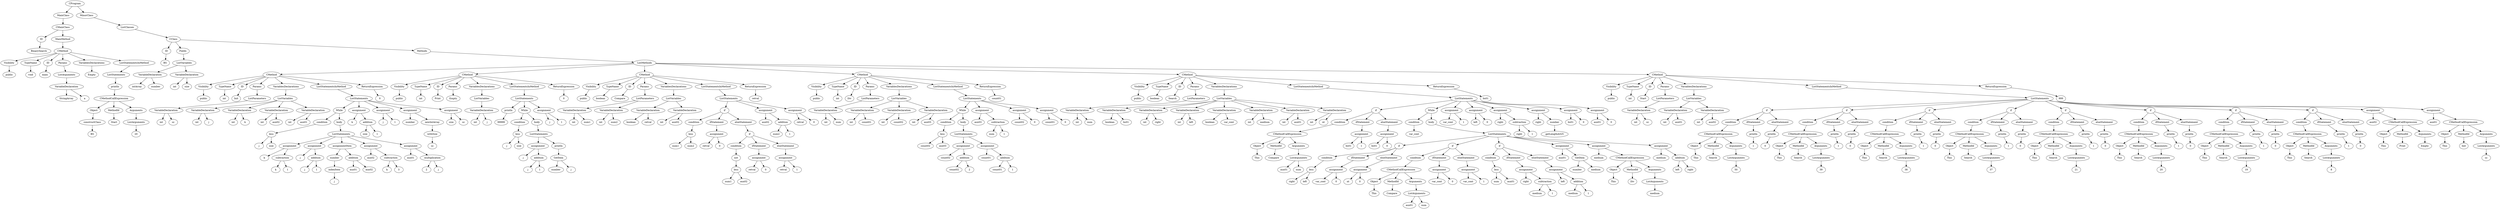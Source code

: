 digraph task1 {
	{CProgramA1[label="CProgram"]} -> {MainClassA1[label="MainClass"]} -> {CMainClassA2[label="CMainClass"]} -> {IDA2[label="ID"]} -> {A3[label="BinarySearch"]};
	{CMainClassA2[label="CMainClass"]} -> {MainMethodA2[label="MainMethod"]} -> {CMethodA4[label="CMethod"]} -> {VisibilityA4[label="Visibility"]} -> {publicA4[label="public"]};
	{CMethodA4[label="CMethod"]} -> {TypeNameA4[label="TypeName"]} -> {voidA4[label="void"]};
	{CMethodA4[label="CMethod"]} -> {IDA4[label="ID"]} -> {A5[label="main"]};
	{CMethodA4[label="CMethod"]} -> {ParamsA4[label="Params"]} -> {ListA6[label="ListArguments"]} -> {VariableDeclarationA7[label="VariableDeclaration"]} -> {StringArrayA8[label="StringArray"]};
	{VariableDeclarationA7[label="VariableDeclaration"]} -> {aA9[label="a"]};
	{CMethodA4[label="CMethod"]} -> {VariablesDeclarationsA4[label="VariablesDeclarations"]} -> {EmptyA10[label="Empty"]};
	{CMethodA4[label="CMethod"]} -> {ListStatementsInMethodA4[label="ListStatementsInMethod"]} -> {ListA11[label="ListStatements"]} -> {printlnA12[label="println"]} -> {CMethodCallExpressionA13[label="CMethodCallExpression"]} -> {ObjectA13[label="Object"]} -> {constructClassA14[label="constructClass"]} -> {BSA14[label="BS"]};
	{CMethodCallExpressionA13[label="CMethodCallExpression"]} -> {MethodIdA13[label="MethodId"]} -> {A15[label="Start"]};
	{CMethodCallExpressionA13[label="CMethodCallExpression"]} -> {ArgumentsA13[label="Arguments"]} -> {ListA16[label="ListArguments"]} -> {NumberA17[label="20"]};
	{CProgramA1[label="CProgram"]} -> {MinorClassA1[label="MinorClass"]} -> {ListA18[label="ListClasses"]} -> {CClassA19[label="CClass"]} -> {IDA19[label="ID"]} -> {A20[label="BS"]};
	{CClassA19[label="CClass"]} -> {FieldsA19[label="Fields"]} -> {ListA21[label="ListVariables"]} -> {VariableDeclarationA22[label="VariableDeclaration"]} -> {intArrayA23[label="intArray"]};
	{VariableDeclarationA22[label="VariableDeclaration"]} -> {numberA24[label="number"]};
	{ListA21[label="ListVariables"]} -> {VariableDeclarationA25[label="VariableDeclaration"]} -> {intA26[label="int"]};
	{VariableDeclarationA25[label="VariableDeclaration"]} -> {sizeA27[label="size"]};
	{CClassA19[label="CClass"]} -> {MethodsA19[label="Methods"]} -> {ListA28[label="ListMethods"]} -> {CMethodA29[label="CMethod"]} -> {VisibilityA29[label="Visibility"]} -> {publicA29[label="public"]};
	{CMethodA29[label="CMethod"]} -> {TypeNameA29[label="TypeName"]} -> {intA29[label="int"]};
	{CMethodA29[label="CMethod"]} -> {IDA29[label="ID"]} -> {A30[label="Init"]};
	{CMethodA29[label="CMethod"]} -> {ParamsA29[label="Params"]} -> {ListA31[label="ListParameters"]} -> {VariableDeclarationA32[label="VariableDeclaration"]} -> {intA33[label="int"]};
	{VariableDeclarationA32[label="VariableDeclaration"]} -> {szA34[label="sz"]};
	{CMethodA29[label="CMethod"]} -> {VariablesDeclarationsA29[label="VariablesDeclarations"]} -> {ListA35[label="ListVariables"]} -> {VariableDeclarationA36[label="VariableDeclaration"]} -> {intA37[label="int"]};
	{VariableDeclarationA36[label="VariableDeclaration"]} -> {jA38[label="j"]};
	{ListA35[label="ListVariables"]} -> {VariableDeclarationA39[label="VariableDeclaration"]} -> {intA40[label="int"]};
	{VariableDeclarationA39[label="VariableDeclaration"]} -> {kA41[label="k"]};
	{ListA35[label="ListVariables"]} -> {VariableDeclarationA42[label="VariableDeclaration"]} -> {intA43[label="int"]};
	{VariableDeclarationA42[label="VariableDeclaration"]} -> {aux02A44[label="aux02"]};
	{ListA35[label="ListVariables"]} -> {VariableDeclarationA45[label="VariableDeclaration"]} -> {intA46[label="int"]};
	{VariableDeclarationA45[label="VariableDeclaration"]} -> {aux01A47[label="aux01"]};
	{CMethodA29[label="CMethod"]} -> {ListStatementsInMethodA29[label="ListStatementsInMethod"]} -> {ListA48[label="ListStatements"]} -> {WhileA49[label="While"]} -> {conditionA49[label="condition"]} -> {lessA50[label="less"]} -> {A51[label="j"]};
	{lessA50[label="less"]} -> {A52[label="size"]};
	{WhileA49[label="While"]} -> {bodyA49[label="body"]} -> {ListA53[label="ListStatements"]} -> {assignmentA54[label="assignment"]} -> {A55[label="k"]};
	{assignmentA54[label="assignment"]} -> {subtractionA56[label="subtraction"]} -> {A57[label="k"]};
	{subtractionA56[label="subtraction"]} -> {NumberA58[label="1"]};
	{ListA53[label="ListStatements"]} -> {assignmentA59[label="assignment"]} -> {A60[label="j"]};
	{assignmentA59[label="assignment"]} -> {additionA61[label="addition"]} -> {A62[label="j"]};
	{additionA61[label="addition"]} -> {NumberA63[label="1"]};
	{ListA53[label="ListStatements"]} -> {assignmentItemA64[label="assignmentItem"]} -> {A65[label="number"]} -> {indexItemA64[label="indexItem"]} -> {A66[label="j"]};
	{assignmentItemA64[label="assignmentItem"]} -> {additionA67[label="addition"]} -> {A68[label="aux01"]};
	{additionA67[label="addition"]} -> {A69[label="aux02"]};
	{ListA53[label="ListStatements"]} -> {assignmentA70[label="assignment"]} -> {A71[label="aux02"]};
	{assignmentA70[label="assignment"]} -> {subtractionA72[label="subtraction"]} -> {A73[label="k"]};
	{subtractionA72[label="subtraction"]} -> {NumberA74[label="3"]};
	{ListA53[label="ListStatements"]} -> {assignmentA75[label="assignment"]} -> {A76[label="aux01"]};
	{assignmentA75[label="assignment"]} -> {multiplicationA77[label="multiplication"]} -> {NumberA78[label="2"]};
	{multiplicationA77[label="multiplication"]} -> {A79[label="j"]};
	{ListA48[label="ListStatements"]} -> {assignmentA80[label="assignment"]} -> {A81[label="k"]};
	{assignmentA80[label="assignment"]} -> {additionA82[label="addition"]} -> {A83[label="size"]};
	{additionA82[label="addition"]} -> {NumberA84[label="1"]};
	{ListA48[label="ListStatements"]} -> {assignmentA85[label="assignment"]} -> {A86[label="j"]};
	{assignmentA85[label="assignment"]} -> {NumberA87[label="1"]};
	{ListA48[label="ListStatements"]} -> {assignmentA88[label="assignment"]} -> {A89[label="number"]};
	{assignmentA88[label="assignment"]} -> {newIntArrayA90[label="newIntArray"]} -> {withSizeA90[label="withSize"]} -> {A91[label="sz"]};
	{ListA48[label="ListStatements"]} -> {assignmentA92[label="assignment"]} -> {A93[label="size"]};
	{assignmentA92[label="assignment"]} -> {A94[label="sz"]};
	{CMethodA29[label="CMethod"]} -> {ReturnExpressionA29[label="ReturnExpression"]} -> {NumberA95[label="0"]};
	{ListA28[label="ListMethods"]} -> {CMethodA96[label="CMethod"]} -> {VisibilityA96[label="Visibility"]} -> {publicA96[label="public"]};
	{CMethodA96[label="CMethod"]} -> {TypeNameA96[label="TypeName"]} -> {intA96[label="int"]};
	{CMethodA96[label="CMethod"]} -> {IDA96[label="ID"]} -> {A97[label="Print"]};
	{CMethodA96[label="CMethod"]} -> {ParamsA96[label="Params"]} -> {EmptyA98[label="Empty"]};
	{CMethodA96[label="CMethod"]} -> {VariablesDeclarationsA96[label="VariablesDeclarations"]} -> {ListA99[label="ListVariables"]} -> {VariableDeclarationA100[label="VariableDeclaration"]} -> {intA101[label="int"]};
	{VariableDeclarationA100[label="VariableDeclaration"]} -> {jA102[label="j"]};
	{CMethodA96[label="CMethod"]} -> {ListStatementsInMethodA96[label="ListStatementsInMethod"]} -> {ListA103[label="ListStatements"]} -> {printlnA104[label="println"]} -> {NumberA105[label="99999"]};
	{ListA103[label="ListStatements"]} -> {WhileA106[label="While"]} -> {conditionA106[label="condition"]} -> {lessA107[label="less"]} -> {A108[label="j"]};
	{lessA107[label="less"]} -> {A109[label="size"]};
	{WhileA106[label="While"]} -> {bodyA106[label="body"]} -> {ListA110[label="ListStatements"]} -> {assignmentA111[label="assignment"]} -> {A112[label="j"]};
	{assignmentA111[label="assignment"]} -> {additionA113[label="addition"]} -> {A114[label="j"]};
	{additionA113[label="addition"]} -> {NumberA115[label="1"]};
	{ListA110[label="ListStatements"]} -> {printlnA116[label="println"]} -> {GetItemA117[label="GetItem"]} -> {A118[label="number"]};
	{GetItemA117[label="GetItem"]} -> {A119[label="j"]};
	{ListA103[label="ListStatements"]} -> {assignmentA120[label="assignment"]} -> {A121[label="j"]};
	{assignmentA120[label="assignment"]} -> {NumberA122[label="1"]};
	{CMethodA96[label="CMethod"]} -> {ReturnExpressionA96[label="ReturnExpression"]} -> {NumberA123[label="0"]};
	{ListA28[label="ListMethods"]} -> {CMethodA124[label="CMethod"]} -> {VisibilityA124[label="Visibility"]} -> {publicA124[label="public"]};
	{CMethodA124[label="CMethod"]} -> {TypeNameA124[label="TypeName"]} -> {booleanA124[label="boolean"]};
	{CMethodA124[label="CMethod"]} -> {IDA124[label="ID"]} -> {A125[label="Compare"]};
	{CMethodA124[label="CMethod"]} -> {ParamsA124[label="Params"]} -> {ListA126[label="ListParameters"]} -> {VariableDeclarationA127[label="VariableDeclaration"]} -> {intA128[label="int"]};
	{VariableDeclarationA127[label="VariableDeclaration"]} -> {num1A129[label="num1"]};
	{ListA126[label="ListParameters"]} -> {VariableDeclarationA130[label="VariableDeclaration"]} -> {intA131[label="int"]};
	{VariableDeclarationA130[label="VariableDeclaration"]} -> {num2A132[label="num2"]};
	{CMethodA124[label="CMethod"]} -> {VariablesDeclarationsA124[label="VariablesDeclarations"]} -> {ListA133[label="ListVariables"]} -> {VariableDeclarationA134[label="VariableDeclaration"]} -> {booleanA135[label="boolean"]};
	{VariableDeclarationA134[label="VariableDeclaration"]} -> {retvalA136[label="retval"]};
	{ListA133[label="ListVariables"]} -> {VariableDeclarationA137[label="VariableDeclaration"]} -> {intA138[label="int"]};
	{VariableDeclarationA137[label="VariableDeclaration"]} -> {aux02A139[label="aux02"]};
	{CMethodA124[label="CMethod"]} -> {ListStatementsInMethodA124[label="ListStatementsInMethod"]} -> {ListA140[label="ListStatements"]} -> {ifA141[label="if"]} -> {conditionA141[label="condition"]} -> {lessA142[label="less"]} -> {A143[label="num1"]};
	{lessA142[label="less"]} -> {A144[label="num2"]};
	{ifA141[label="if"]} -> {ifStatementA141[label="ifStatement"]} -> {assignmentA145[label="assignment"]} -> {A146[label="retval"]};
	{assignmentA145[label="assignment"]} -> {BoolA147[label="0"]};
	{ifA141[label="if"]} -> {elseStatementA141[label="elseStatement"]} -> {ifA148[label="if"]} -> {conditionA148[label="condition"]} -> {notA149[label="not"]} -> {lessA150[label="less"]} -> {A151[label="num1"]};
	{lessA150[label="less"]} -> {A152[label="aux02"]};
	{ifA148[label="if"]} -> {ifStatementA148[label="ifStatement"]} -> {assignmentA153[label="assignment"]} -> {A154[label="retval"]};
	{assignmentA153[label="assignment"]} -> {BoolA155[label="0"]};
	{ifA148[label="if"]} -> {elseStatementA148[label="elseStatement"]} -> {assignmentA156[label="assignment"]} -> {A157[label="retval"]};
	{assignmentA156[label="assignment"]} -> {BoolA158[label="1"]};
	{ListA140[label="ListStatements"]} -> {assignmentA159[label="assignment"]} -> {A160[label="aux02"]};
	{assignmentA159[label="assignment"]} -> {additionA161[label="addition"]} -> {A162[label="num2"]};
	{additionA161[label="addition"]} -> {NumberA163[label="1"]};
	{ListA140[label="ListStatements"]} -> {assignmentA164[label="assignment"]} -> {A165[label="retval"]};
	{assignmentA164[label="assignment"]} -> {BoolA166[label="0"]};
	{CMethodA124[label="CMethod"]} -> {ReturnExpressionA124[label="ReturnExpression"]} -> {A167[label="retval"]};
	{ListA28[label="ListMethods"]} -> {CMethodA168[label="CMethod"]} -> {VisibilityA168[label="Visibility"]} -> {publicA168[label="public"]};
	{CMethodA168[label="CMethod"]} -> {TypeNameA168[label="TypeName"]} -> {intA168[label="int"]};
	{CMethodA168[label="CMethod"]} -> {IDA168[label="ID"]} -> {A169[label="Div"]};
	{CMethodA168[label="CMethod"]} -> {ParamsA168[label="Params"]} -> {ListA170[label="ListParameters"]} -> {VariableDeclarationA171[label="VariableDeclaration"]} -> {intA172[label="int"]};
	{VariableDeclarationA171[label="VariableDeclaration"]} -> {numA173[label="num"]};
	{CMethodA168[label="CMethod"]} -> {VariablesDeclarationsA168[label="VariablesDeclarations"]} -> {ListA174[label="ListVariables"]} -> {VariableDeclarationA175[label="VariableDeclaration"]} -> {intA176[label="int"]};
	{VariableDeclarationA175[label="VariableDeclaration"]} -> {count01A177[label="count01"]};
	{ListA174[label="ListVariables"]} -> {VariableDeclarationA178[label="VariableDeclaration"]} -> {intA179[label="int"]};
	{VariableDeclarationA178[label="VariableDeclaration"]} -> {count02A180[label="count02"]};
	{ListA174[label="ListVariables"]} -> {VariableDeclarationA181[label="VariableDeclaration"]} -> {intA182[label="int"]};
	{VariableDeclarationA181[label="VariableDeclaration"]} -> {aux03A183[label="aux03"]};
	{CMethodA168[label="CMethod"]} -> {ListStatementsInMethodA168[label="ListStatementsInMethod"]} -> {ListA184[label="ListStatements"]} -> {WhileA185[label="While"]} -> {conditionA185[label="condition"]} -> {lessA186[label="less"]} -> {A187[label="count02"]};
	{lessA186[label="less"]} -> {A188[label="aux03"]};
	{WhileA185[label="While"]} -> {bodyA185[label="body"]} -> {ListA189[label="ListStatements"]} -> {assignmentA190[label="assignment"]} -> {A191[label="count02"]};
	{assignmentA190[label="assignment"]} -> {additionA192[label="addition"]} -> {A193[label="count02"]};
	{additionA192[label="addition"]} -> {NumberA194[label="2"]};
	{ListA189[label="ListStatements"]} -> {assignmentA195[label="assignment"]} -> {A196[label="count01"]};
	{assignmentA195[label="assignment"]} -> {additionA197[label="addition"]} -> {A198[label="count01"]};
	{additionA197[label="addition"]} -> {NumberA199[label="1"]};
	{ListA184[label="ListStatements"]} -> {assignmentA200[label="assignment"]} -> {A201[label="aux03"]};
	{assignmentA200[label="assignment"]} -> {subtractionA202[label="subtraction"]} -> {A203[label="num"]};
	{subtractionA202[label="subtraction"]} -> {NumberA204[label="1"]};
	{ListA184[label="ListStatements"]} -> {assignmentA205[label="assignment"]} -> {A206[label="count02"]};
	{assignmentA205[label="assignment"]} -> {NumberA207[label="0"]};
	{ListA184[label="ListStatements"]} -> {assignmentA208[label="assignment"]} -> {A209[label="count01"]};
	{assignmentA208[label="assignment"]} -> {NumberA210[label="0"]};
	{CMethodA168[label="CMethod"]} -> {ReturnExpressionA168[label="ReturnExpression"]} -> {A211[label="count01"]};
	{ListA28[label="ListMethods"]} -> {CMethodA212[label="CMethod"]} -> {VisibilityA212[label="Visibility"]} -> {publicA212[label="public"]};
	{CMethodA212[label="CMethod"]} -> {TypeNameA212[label="TypeName"]} -> {booleanA212[label="boolean"]};
	{CMethodA212[label="CMethod"]} -> {IDA212[label="ID"]} -> {A213[label="Search"]};
	{CMethodA212[label="CMethod"]} -> {ParamsA212[label="Params"]} -> {ListA214[label="ListParameters"]} -> {VariableDeclarationA215[label="VariableDeclaration"]} -> {intA216[label="int"]};
	{VariableDeclarationA215[label="VariableDeclaration"]} -> {numA217[label="num"]};
	{CMethodA212[label="CMethod"]} -> {VariablesDeclarationsA212[label="VariablesDeclarations"]} -> {ListA218[label="ListVariables"]} -> {VariableDeclarationA219[label="VariableDeclaration"]} -> {booleanA220[label="boolean"]};
	{VariableDeclarationA219[label="VariableDeclaration"]} -> {bs01A221[label="bs01"]};
	{ListA218[label="ListVariables"]} -> {VariableDeclarationA222[label="VariableDeclaration"]} -> {intA223[label="int"]};
	{VariableDeclarationA222[label="VariableDeclaration"]} -> {rightA224[label="right"]};
	{ListA218[label="ListVariables"]} -> {VariableDeclarationA225[label="VariableDeclaration"]} -> {intA226[label="int"]};
	{VariableDeclarationA225[label="VariableDeclaration"]} -> {leftA227[label="left"]};
	{ListA218[label="ListVariables"]} -> {VariableDeclarationA228[label="VariableDeclaration"]} -> {booleanA229[label="boolean"]};
	{VariableDeclarationA228[label="VariableDeclaration"]} -> {var_contA230[label="var_cont"]};
	{ListA218[label="ListVariables"]} -> {VariableDeclarationA231[label="VariableDeclaration"]} -> {intA232[label="int"]};
	{VariableDeclarationA231[label="VariableDeclaration"]} -> {mediumA233[label="medium"]};
	{ListA218[label="ListVariables"]} -> {VariableDeclarationA234[label="VariableDeclaration"]} -> {intA235[label="int"]};
	{VariableDeclarationA234[label="VariableDeclaration"]} -> {aux01A236[label="aux01"]};
	{ListA218[label="ListVariables"]} -> {VariableDeclarationA237[label="VariableDeclaration"]} -> {intA238[label="int"]};
	{VariableDeclarationA237[label="VariableDeclaration"]} -> {ntA239[label="nt"]};
	{CMethodA212[label="CMethod"]} -> {ListStatementsInMethodA212[label="ListStatementsInMethod"]} -> {ListA240[label="ListStatements"]} -> {ifA241[label="if"]} -> {conditionA241[label="condition"]} -> {CMethodCallExpressionA242[label="CMethodCallExpression"]} -> {ObjectA242[label="Object"]} -> {ThisA243[label="This"]};
	{CMethodCallExpressionA242[label="CMethodCallExpression"]} -> {MethodIdA242[label="MethodId"]} -> {A244[label="Compare"]};
	{CMethodCallExpressionA242[label="CMethodCallExpression"]} -> {ArgumentsA242[label="Arguments"]} -> {ListA245[label="ListArguments"]} -> {A246[label="aux01"]};
	{ListA245[label="ListArguments"]} -> {A247[label="num"]};
	{ifA241[label="if"]} -> {ifStatementA241[label="ifStatement"]} -> {assignmentA248[label="assignment"]} -> {A249[label="bs01"]};
	{assignmentA248[label="assignment"]} -> {BoolA250[label="1"]};
	{ifA241[label="if"]} -> {elseStatementA241[label="elseStatement"]} -> {assignmentA251[label="assignment"]} -> {A252[label="bs01"]};
	{assignmentA251[label="assignment"]} -> {BoolA253[label="0"]};
	{ListA240[label="ListStatements"]} -> {WhileA254[label="While"]} -> {conditionA254[label="condition"]} -> {A255[label="var_cont"]};
	{WhileA254[label="While"]} -> {bodyA254[label="body"]} -> {ListA256[label="ListStatements"]} -> {ifA257[label="if"]} -> {conditionA257[label="condition"]} -> {lessA258[label="less"]} -> {A259[label="right"]};
	{lessA258[label="less"]} -> {A260[label="left"]};
	{ifA257[label="if"]} -> {ifStatementA257[label="ifStatement"]} -> {assignmentA261[label="assignment"]} -> {A262[label="var_cont"]};
	{assignmentA261[label="assignment"]} -> {BoolA263[label="0"]};
	{ifA257[label="if"]} -> {elseStatementA257[label="elseStatement"]} -> {assignmentA264[label="assignment"]} -> {A265[label="nt"]};
	{assignmentA264[label="assignment"]} -> {NumberA266[label="0"]};
	{ListA256[label="ListStatements"]} -> {ifA267[label="if"]} -> {conditionA267[label="condition"]} -> {CMethodCallExpressionA268[label="CMethodCallExpression"]} -> {ObjectA268[label="Object"]} -> {ThisA269[label="This"]};
	{CMethodCallExpressionA268[label="CMethodCallExpression"]} -> {MethodIdA268[label="MethodId"]} -> {A270[label="Compare"]};
	{CMethodCallExpressionA268[label="CMethodCallExpression"]} -> {ArgumentsA268[label="Arguments"]} -> {ListA271[label="ListArguments"]} -> {A272[label="aux01"]};
	{ListA271[label="ListArguments"]} -> {A273[label="num"]};
	{ifA267[label="if"]} -> {ifStatementA267[label="ifStatement"]} -> {assignmentA274[label="assignment"]} -> {A275[label="var_cont"]};
	{assignmentA274[label="assignment"]} -> {BoolA276[label="0"]};
	{ifA267[label="if"]} -> {elseStatementA267[label="elseStatement"]} -> {assignmentA277[label="assignment"]} -> {A278[label="var_cont"]};
	{assignmentA277[label="assignment"]} -> {BoolA279[label="1"]};
	{ListA256[label="ListStatements"]} -> {ifA280[label="if"]} -> {conditionA280[label="condition"]} -> {lessA281[label="less"]} -> {A282[label="num"]};
	{lessA281[label="less"]} -> {A283[label="aux01"]};
	{ifA280[label="if"]} -> {ifStatementA280[label="ifStatement"]} -> {assignmentA284[label="assignment"]} -> {A285[label="right"]};
	{assignmentA284[label="assignment"]} -> {subtractionA286[label="subtraction"]} -> {A287[label="medium"]};
	{subtractionA286[label="subtraction"]} -> {NumberA288[label="1"]};
	{ifA280[label="if"]} -> {elseStatementA280[label="elseStatement"]} -> {assignmentA289[label="assignment"]} -> {A290[label="left"]};
	{assignmentA289[label="assignment"]} -> {additionA291[label="addition"]} -> {A292[label="medium"]};
	{additionA291[label="addition"]} -> {NumberA293[label="1"]};
	{ListA256[label="ListStatements"]} -> {assignmentA294[label="assignment"]} -> {A295[label="aux01"]};
	{assignmentA294[label="assignment"]} -> {GetItemA296[label="GetItem"]} -> {A297[label="number"]};
	{GetItemA296[label="GetItem"]} -> {A298[label="medium"]};
	{ListA256[label="ListStatements"]} -> {assignmentA299[label="assignment"]} -> {A300[label="medium"]};
	{assignmentA299[label="assignment"]} -> {CMethodCallExpressionA301[label="CMethodCallExpression"]} -> {ObjectA301[label="Object"]} -> {ThisA302[label="This"]};
	{CMethodCallExpressionA301[label="CMethodCallExpression"]} -> {MethodIdA301[label="MethodId"]} -> {A303[label="Div"]};
	{CMethodCallExpressionA301[label="CMethodCallExpression"]} -> {ArgumentsA301[label="Arguments"]} -> {ListA304[label="ListArguments"]} -> {A305[label="medium"]};
	{ListA256[label="ListStatements"]} -> {assignmentA306[label="assignment"]} -> {A307[label="medium"]};
	{assignmentA306[label="assignment"]} -> {additionA308[label="addition"]} -> {A309[label="left"]};
	{additionA308[label="addition"]} -> {A310[label="right"]};
	{ListA240[label="ListStatements"]} -> {assignmentA311[label="assignment"]} -> {A312[label="var_cont"]};
	{assignmentA311[label="assignment"]} -> {BoolA313[label="1"]};
	{ListA240[label="ListStatements"]} -> {assignmentA314[label="assignment"]} -> {A315[label="left"]};
	{assignmentA314[label="assignment"]} -> {NumberA316[label="0"]};
	{ListA240[label="ListStatements"]} -> {assignmentA317[label="assignment"]} -> {A318[label="right"]};
	{assignmentA317[label="assignment"]} -> {subtractionA319[label="subtraction"]} -> {A320[label="right"]};
	{subtractionA319[label="subtraction"]} -> {NumberA321[label="1"]};
	{ListA240[label="ListStatements"]} -> {assignmentA322[label="assignment"]} -> {A323[label="right"]};
	{assignmentA322[label="assignment"]} -> {A325[label="number"]} -> getLengthA325;
	{ListA240[label="ListStatements"]} -> {assignmentA326[label="assignment"]} -> {A327[label="bs01"]};
	{assignmentA326[label="assignment"]} -> {BoolA328[label="0"]};
	{ListA240[label="ListStatements"]} -> {assignmentA329[label="assignment"]} -> {A330[label="aux01"]};
	{assignmentA329[label="assignment"]} -> {NumberA331[label="0"]};
	{CMethodA212[label="CMethod"]} -> {ReturnExpressionA212[label="ReturnExpression"]} -> {A332[label="bs01"]};
	{ListA28[label="ListMethods"]} -> {CMethodA333[label="CMethod"]} -> {VisibilityA333[label="Visibility"]} -> {publicA333[label="public"]};
	{CMethodA333[label="CMethod"]} -> {TypeNameA333[label="TypeName"]} -> {intA333[label="int"]};
	{CMethodA333[label="CMethod"]} -> {IDA333[label="ID"]} -> {A334[label="Start"]};
	{CMethodA333[label="CMethod"]} -> {ParamsA333[label="Params"]} -> {ListA335[label="ListParameters"]} -> {VariableDeclarationA336[label="VariableDeclaration"]} -> {intA337[label="int"]};
	{VariableDeclarationA336[label="VariableDeclaration"]} -> {szA338[label="sz"]};
	{CMethodA333[label="CMethod"]} -> {VariablesDeclarationsA333[label="VariablesDeclarations"]} -> {ListA339[label="ListVariables"]} -> {VariableDeclarationA340[label="VariableDeclaration"]} -> {intA341[label="int"]};
	{VariableDeclarationA340[label="VariableDeclaration"]} -> {aux01A342[label="aux01"]};
	{ListA339[label="ListVariables"]} -> {VariableDeclarationA343[label="VariableDeclaration"]} -> {intA344[label="int"]};
	{VariableDeclarationA343[label="VariableDeclaration"]} -> {aux02A345[label="aux02"]};
	{CMethodA333[label="CMethod"]} -> {ListStatementsInMethodA333[label="ListStatementsInMethod"]} -> {ListA346[label="ListStatements"]} -> {ifA347[label="if"]} -> {conditionA347[label="condition"]} -> {CMethodCallExpressionA348[label="CMethodCallExpression"]} -> {ObjectA348[label="Object"]} -> {ThisA349[label="This"]};
	{CMethodCallExpressionA348[label="CMethodCallExpression"]} -> {MethodIdA348[label="MethodId"]} -> {A350[label="Search"]};
	{CMethodCallExpressionA348[label="CMethodCallExpression"]} -> {ArgumentsA348[label="Arguments"]} -> {ListA351[label="ListArguments"]} -> {NumberA352[label="50"]};
	{ifA347[label="if"]} -> {ifStatementA347[label="ifStatement"]} -> {printlnA353[label="println"]} -> {NumberA354[label="1"]};
	{ifA347[label="if"]} -> {elseStatementA347[label="elseStatement"]} -> {printlnA355[label="println"]} -> {NumberA356[label="0"]};
	{ListA346[label="ListStatements"]} -> {ifA357[label="if"]} -> {conditionA357[label="condition"]} -> {CMethodCallExpressionA358[label="CMethodCallExpression"]} -> {ObjectA358[label="Object"]} -> {ThisA359[label="This"]};
	{CMethodCallExpressionA358[label="CMethodCallExpression"]} -> {MethodIdA358[label="MethodId"]} -> {A360[label="Search"]};
	{CMethodCallExpressionA358[label="CMethodCallExpression"]} -> {ArgumentsA358[label="Arguments"]} -> {ListA361[label="ListArguments"]} -> {NumberA362[label="39"]};
	{ifA357[label="if"]} -> {ifStatementA357[label="ifStatement"]} -> {printlnA363[label="println"]} -> {NumberA364[label="1"]};
	{ifA357[label="if"]} -> {elseStatementA357[label="elseStatement"]} -> {printlnA365[label="println"]} -> {NumberA366[label="0"]};
	{ListA346[label="ListStatements"]} -> {ifA367[label="if"]} -> {conditionA367[label="condition"]} -> {CMethodCallExpressionA368[label="CMethodCallExpression"]} -> {ObjectA368[label="Object"]} -> {ThisA369[label="This"]};
	{CMethodCallExpressionA368[label="CMethodCallExpression"]} -> {MethodIdA368[label="MethodId"]} -> {A370[label="Search"]};
	{CMethodCallExpressionA368[label="CMethodCallExpression"]} -> {ArgumentsA368[label="Arguments"]} -> {ListA371[label="ListArguments"]} -> {NumberA372[label="38"]};
	{ifA367[label="if"]} -> {ifStatementA367[label="ifStatement"]} -> {printlnA373[label="println"]} -> {NumberA374[label="1"]};
	{ifA367[label="if"]} -> {elseStatementA367[label="elseStatement"]} -> {printlnA375[label="println"]} -> {NumberA376[label="0"]};
	{ListA346[label="ListStatements"]} -> {ifA377[label="if"]} -> {conditionA377[label="condition"]} -> {CMethodCallExpressionA378[label="CMethodCallExpression"]} -> {ObjectA378[label="Object"]} -> {ThisA379[label="This"]};
	{CMethodCallExpressionA378[label="CMethodCallExpression"]} -> {MethodIdA378[label="MethodId"]} -> {A380[label="Search"]};
	{CMethodCallExpressionA378[label="CMethodCallExpression"]} -> {ArgumentsA378[label="Arguments"]} -> {ListA381[label="ListArguments"]} -> {NumberA382[label="37"]};
	{ifA377[label="if"]} -> {ifStatementA377[label="ifStatement"]} -> {printlnA383[label="println"]} -> {NumberA384[label="1"]};
	{ifA377[label="if"]} -> {elseStatementA377[label="elseStatement"]} -> {printlnA385[label="println"]} -> {NumberA386[label="0"]};
	{ListA346[label="ListStatements"]} -> {ifA387[label="if"]} -> {conditionA387[label="condition"]} -> {CMethodCallExpressionA388[label="CMethodCallExpression"]} -> {ObjectA388[label="Object"]} -> {ThisA389[label="This"]};
	{CMethodCallExpressionA388[label="CMethodCallExpression"]} -> {MethodIdA388[label="MethodId"]} -> {A390[label="Search"]};
	{CMethodCallExpressionA388[label="CMethodCallExpression"]} -> {ArgumentsA388[label="Arguments"]} -> {ListA391[label="ListArguments"]} -> {NumberA392[label="21"]};
	{ifA387[label="if"]} -> {ifStatementA387[label="ifStatement"]} -> {printlnA393[label="println"]} -> {NumberA394[label="1"]};
	{ifA387[label="if"]} -> {elseStatementA387[label="elseStatement"]} -> {printlnA395[label="println"]} -> {NumberA396[label="0"]};
	{ListA346[label="ListStatements"]} -> {ifA397[label="if"]} -> {conditionA397[label="condition"]} -> {CMethodCallExpressionA398[label="CMethodCallExpression"]} -> {ObjectA398[label="Object"]} -> {ThisA399[label="This"]};
	{CMethodCallExpressionA398[label="CMethodCallExpression"]} -> {MethodIdA398[label="MethodId"]} -> {A400[label="Search"]};
	{CMethodCallExpressionA398[label="CMethodCallExpression"]} -> {ArgumentsA398[label="Arguments"]} -> {ListA401[label="ListArguments"]} -> {NumberA402[label="20"]};
	{ifA397[label="if"]} -> {ifStatementA397[label="ifStatement"]} -> {printlnA403[label="println"]} -> {NumberA404[label="1"]};
	{ifA397[label="if"]} -> {elseStatementA397[label="elseStatement"]} -> {printlnA405[label="println"]} -> {NumberA406[label="0"]};
	{ListA346[label="ListStatements"]} -> {ifA407[label="if"]} -> {conditionA407[label="condition"]} -> {CMethodCallExpressionA408[label="CMethodCallExpression"]} -> {ObjectA408[label="Object"]} -> {ThisA409[label="This"]};
	{CMethodCallExpressionA408[label="CMethodCallExpression"]} -> {MethodIdA408[label="MethodId"]} -> {A410[label="Search"]};
	{CMethodCallExpressionA408[label="CMethodCallExpression"]} -> {ArgumentsA408[label="Arguments"]} -> {ListA411[label="ListArguments"]} -> {NumberA412[label="19"]};
	{ifA407[label="if"]} -> {ifStatementA407[label="ifStatement"]} -> {printlnA413[label="println"]} -> {NumberA414[label="1"]};
	{ifA407[label="if"]} -> {elseStatementA407[label="elseStatement"]} -> {printlnA415[label="println"]} -> {NumberA416[label="0"]};
	{ListA346[label="ListStatements"]} -> {ifA417[label="if"]} -> {conditionA417[label="condition"]} -> {CMethodCallExpressionA418[label="CMethodCallExpression"]} -> {ObjectA418[label="Object"]} -> {ThisA419[label="This"]};
	{CMethodCallExpressionA418[label="CMethodCallExpression"]} -> {MethodIdA418[label="MethodId"]} -> {A420[label="Search"]};
	{CMethodCallExpressionA418[label="CMethodCallExpression"]} -> {ArgumentsA418[label="Arguments"]} -> {ListA421[label="ListArguments"]} -> {NumberA422[label="8"]};
	{ifA417[label="if"]} -> {ifStatementA417[label="ifStatement"]} -> {printlnA423[label="println"]} -> {NumberA424[label="1"]};
	{ifA417[label="if"]} -> {elseStatementA417[label="elseStatement"]} -> {printlnA425[label="println"]} -> {NumberA426[label="0"]};
	{ListA346[label="ListStatements"]} -> {assignmentA427[label="assignment"]} -> {A428[label="aux02"]};
	{assignmentA427[label="assignment"]} -> {CMethodCallExpressionA429[label="CMethodCallExpression"]} -> {ObjectA429[label="Object"]} -> {ThisA430[label="This"]};
	{CMethodCallExpressionA429[label="CMethodCallExpression"]} -> {MethodIdA429[label="MethodId"]} -> {A431[label="Print"]};
	{CMethodCallExpressionA429[label="CMethodCallExpression"]} -> {ArgumentsA429[label="Arguments"]} -> {EmptyA432[label="Empty"]};
	{ListA346[label="ListStatements"]} -> {assignmentA433[label="assignment"]} -> {A434[label="aux01"]};
	{assignmentA433[label="assignment"]} -> {CMethodCallExpressionA435[label="CMethodCallExpression"]} -> {ObjectA435[label="Object"]} -> {ThisA436[label="This"]};
	{CMethodCallExpressionA435[label="CMethodCallExpression"]} -> {MethodIdA435[label="MethodId"]} -> {A437[label="Init"]};
	{CMethodCallExpressionA435[label="CMethodCallExpression"]} -> {ArgumentsA435[label="Arguments"]} -> {ListA438[label="ListArguments"]} -> {A439[label="sz"]};
	{CMethodA333[label="CMethod"]} -> {ReturnExpressionA333[label="ReturnExpression"]} -> {NumberA440[label="999"]};
	{A3[label="BinarySearch"]} [shape=box];
	{A5[label="main"]} [shape=box];
	{A15[label="Start"]} [shape=box];
	{NumberA17[label="20"]} [shape=box];
	{A20[label="BS"]} [shape=box];
	{A30[label="Init"]} [shape=box];
	{A51[label="j"]} [shape=box];
	{A52[label="size"]} [shape=box];
	{A55[label="k"]} [shape=box];
	{A57[label="k"]} [shape=box];
	{NumberA58[label="1"]} [shape=box];
	{A60[label="j"]} [shape=box];
	{A62[label="j"]} [shape=box];
	{NumberA63[label="1"]} [shape=box];
	{A65[label="number"]} [shape=box];
	{A66[label="j"]} [shape=box];
	{A68[label="aux01"]} [shape=box];
	{A69[label="aux02"]} [shape=box];
	{A71[label="aux02"]} [shape=box];
	{A73[label="k"]} [shape=box];
	{NumberA74[label="3"]} [shape=box];
	{A76[label="aux01"]} [shape=box];
	{NumberA78[label="2"]} [shape=box];
	{A79[label="j"]} [shape=box];
	{A81[label="k"]} [shape=box];
	{A83[label="size"]} [shape=box];
	{NumberA84[label="1"]} [shape=box];
	{A86[label="j"]} [shape=box];
	{NumberA87[label="1"]} [shape=box];
	{A89[label="number"]} [shape=box];
	{A91[label="sz"]} [shape=box];
	{A93[label="size"]} [shape=box];
	{A94[label="sz"]} [shape=box];
	{NumberA95[label="0"]} [shape=box];
	{A97[label="Print"]} [shape=box];
	{NumberA105[label="99999"]} [shape=box];
	{A108[label="j"]} [shape=box];
	{A109[label="size"]} [shape=box];
	{A112[label="j"]} [shape=box];
	{A114[label="j"]} [shape=box];
	{NumberA115[label="1"]} [shape=box];
	{A118[label="number"]} [shape=box];
	{A119[label="j"]} [shape=box];
	{A121[label="j"]} [shape=box];
	{NumberA122[label="1"]} [shape=box];
	{NumberA123[label="0"]} [shape=box];
	{A125[label="Compare"]} [shape=box];
	{A143[label="num1"]} [shape=box];
	{A144[label="num2"]} [shape=box];
	{A146[label="retval"]} [shape=box];
	{BoolA147[label="0"]} [shape=box];
	{A151[label="num1"]} [shape=box];
	{A152[label="aux02"]} [shape=box];
	{A154[label="retval"]} [shape=box];
	{BoolA155[label="0"]} [shape=box];
	{A157[label="retval"]} [shape=box];
	{BoolA158[label="1"]} [shape=box];
	{A160[label="aux02"]} [shape=box];
	{A162[label="num2"]} [shape=box];
	{NumberA163[label="1"]} [shape=box];
	{A165[label="retval"]} [shape=box];
	{BoolA166[label="0"]} [shape=box];
	{A167[label="retval"]} [shape=box];
	{A169[label="Div"]} [shape=box];
	{A187[label="count02"]} [shape=box];
	{A188[label="aux03"]} [shape=box];
	{A191[label="count02"]} [shape=box];
	{A193[label="count02"]} [shape=box];
	{NumberA194[label="2"]} [shape=box];
	{A196[label="count01"]} [shape=box];
	{A198[label="count01"]} [shape=box];
	{NumberA199[label="1"]} [shape=box];
	{A201[label="aux03"]} [shape=box];
	{A203[label="num"]} [shape=box];
	{NumberA204[label="1"]} [shape=box];
	{A206[label="count02"]} [shape=box];
	{NumberA207[label="0"]} [shape=box];
	{A209[label="count01"]} [shape=box];
	{NumberA210[label="0"]} [shape=box];
	{A211[label="count01"]} [shape=box];
	{A213[label="Search"]} [shape=box];
	{ThisA243[label="This"]} [shape=box];
	{A244[label="Compare"]} [shape=box];
	{A246[label="aux01"]} [shape=box];
	{A247[label="num"]} [shape=box];
	{A249[label="bs01"]} [shape=box];
	{BoolA250[label="1"]} [shape=box];
	{A252[label="bs01"]} [shape=box];
	{BoolA253[label="0"]} [shape=box];
	{A255[label="var_cont"]} [shape=box];
	{A259[label="right"]} [shape=box];
	{A260[label="left"]} [shape=box];
	{A262[label="var_cont"]} [shape=box];
	{BoolA263[label="0"]} [shape=box];
	{A265[label="nt"]} [shape=box];
	{NumberA266[label="0"]} [shape=box];
	{ThisA269[label="This"]} [shape=box];
	{A270[label="Compare"]} [shape=box];
	{A272[label="aux01"]} [shape=box];
	{A273[label="num"]} [shape=box];
	{A275[label="var_cont"]} [shape=box];
	{BoolA276[label="0"]} [shape=box];
	{A278[label="var_cont"]} [shape=box];
	{BoolA279[label="1"]} [shape=box];
	{A282[label="num"]} [shape=box];
	{A283[label="aux01"]} [shape=box];
	{A285[label="right"]} [shape=box];
	{A287[label="medium"]} [shape=box];
	{NumberA288[label="1"]} [shape=box];
	{A290[label="left"]} [shape=box];
	{A292[label="medium"]} [shape=box];
	{NumberA293[label="1"]} [shape=box];
	{A295[label="aux01"]} [shape=box];
	{A297[label="number"]} [shape=box];
	{A298[label="medium"]} [shape=box];
	{A300[label="medium"]} [shape=box];
	{ThisA302[label="This"]} [shape=box];
	{A303[label="Div"]} [shape=box];
	{A305[label="medium"]} [shape=box];
	{A307[label="medium"]} [shape=box];
	{A309[label="left"]} [shape=box];
	{A310[label="right"]} [shape=box];
	{A312[label="var_cont"]} [shape=box];
	{BoolA313[label="1"]} [shape=box];
	{A315[label="left"]} [shape=box];
	{NumberA316[label="0"]} [shape=box];
	{A318[label="right"]} [shape=box];
	{A320[label="right"]} [shape=box];
	{NumberA321[label="1"]} [shape=box];
	{A323[label="right"]} [shape=box];
	{A325[label="number"]} [shape=box];
	{A327[label="bs01"]} [shape=box];
	{BoolA328[label="0"]} [shape=box];
	{A330[label="aux01"]} [shape=box];
	{NumberA331[label="0"]} [shape=box];
	{A332[label="bs01"]} [shape=box];
	{A334[label="Start"]} [shape=box];
	{ThisA349[label="This"]} [shape=box];
	{A350[label="Search"]} [shape=box];
	{NumberA352[label="50"]} [shape=box];
	{NumberA354[label="1"]} [shape=box];
	{NumberA356[label="0"]} [shape=box];
	{ThisA359[label="This"]} [shape=box];
	{A360[label="Search"]} [shape=box];
	{NumberA362[label="39"]} [shape=box];
	{NumberA364[label="1"]} [shape=box];
	{NumberA366[label="0"]} [shape=box];
	{ThisA369[label="This"]} [shape=box];
	{A370[label="Search"]} [shape=box];
	{NumberA372[label="38"]} [shape=box];
	{NumberA374[label="1"]} [shape=box];
	{NumberA376[label="0"]} [shape=box];
	{ThisA379[label="This"]} [shape=box];
	{A380[label="Search"]} [shape=box];
	{NumberA382[label="37"]} [shape=box];
	{NumberA384[label="1"]} [shape=box];
	{NumberA386[label="0"]} [shape=box];
	{ThisA389[label="This"]} [shape=box];
	{A390[label="Search"]} [shape=box];
	{NumberA392[label="21"]} [shape=box];
	{NumberA394[label="1"]} [shape=box];
	{NumberA396[label="0"]} [shape=box];
	{ThisA399[label="This"]} [shape=box];
	{A400[label="Search"]} [shape=box];
	{NumberA402[label="20"]} [shape=box];
	{NumberA404[label="1"]} [shape=box];
	{NumberA406[label="0"]} [shape=box];
	{ThisA409[label="This"]} [shape=box];
	{A410[label="Search"]} [shape=box];
	{NumberA412[label="19"]} [shape=box];
	{NumberA414[label="1"]} [shape=box];
	{NumberA416[label="0"]} [shape=box];
	{ThisA419[label="This"]} [shape=box];
	{A420[label="Search"]} [shape=box];
	{NumberA422[label="8"]} [shape=box];
	{NumberA424[label="1"]} [shape=box];
	{NumberA426[label="0"]} [shape=box];
	{A428[label="aux02"]} [shape=box];
	{ThisA430[label="This"]} [shape=box];
	{A431[label="Print"]} [shape=box];
	{A434[label="aux01"]} [shape=box];
	{ThisA436[label="This"]} [shape=box];
	{A437[label="Init"]} [shape=box];
	{A439[label="sz"]} [shape=box];
	{NumberA440[label="999"]} [shape=box];
}